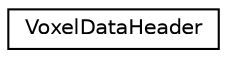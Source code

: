 digraph G
{
  edge [fontname="Helvetica",fontsize="10",labelfontname="Helvetica",labelfontsize="10"];
  node [fontname="Helvetica",fontsize="10",shape=record];
  rankdir=LR;
  Node1 [label="VoxelDataHeader",height=0.2,width=0.4,color="black", fillcolor="white", style="filled",URL="$da/d0f/structVoxelDataHeader.html"];
}
